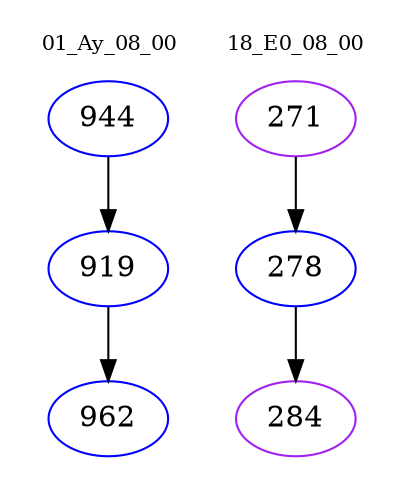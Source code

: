 digraph{
subgraph cluster_0 {
color = white
label = "01_Ay_08_00";
fontsize=10;
T0_944 [label="944", color="blue"]
T0_944 -> T0_919 [color="black"]
T0_919 [label="919", color="blue"]
T0_919 -> T0_962 [color="black"]
T0_962 [label="962", color="blue"]
}
subgraph cluster_1 {
color = white
label = "18_E0_08_00";
fontsize=10;
T1_271 [label="271", color="purple"]
T1_271 -> T1_278 [color="black"]
T1_278 [label="278", color="blue"]
T1_278 -> T1_284 [color="black"]
T1_284 [label="284", color="purple"]
}
}
